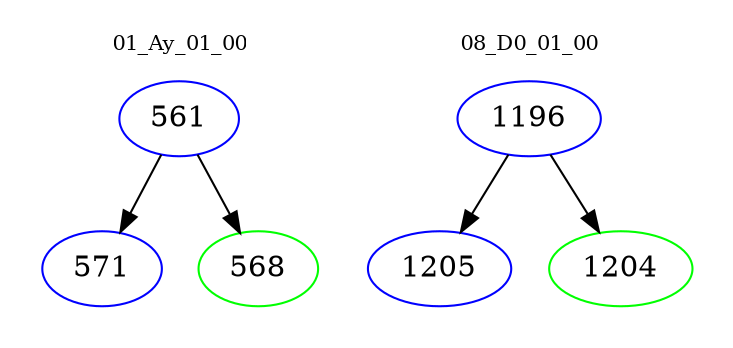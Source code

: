 digraph{
subgraph cluster_0 {
color = white
label = "01_Ay_01_00";
fontsize=10;
T0_561 [label="561", color="blue"]
T0_561 -> T0_571 [color="black"]
T0_571 [label="571", color="blue"]
T0_561 -> T0_568 [color="black"]
T0_568 [label="568", color="green"]
}
subgraph cluster_1 {
color = white
label = "08_D0_01_00";
fontsize=10;
T1_1196 [label="1196", color="blue"]
T1_1196 -> T1_1205 [color="black"]
T1_1205 [label="1205", color="blue"]
T1_1196 -> T1_1204 [color="black"]
T1_1204 [label="1204", color="green"]
}
}
